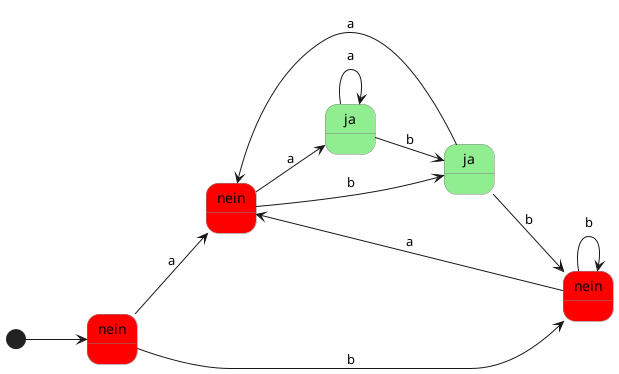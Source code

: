 @startuml
left to right direction

skinparam state {
  BackgroundColor<<YES>> LightGreen
  BackgroundColor<<NO>> Red
  BorderColor Gray
}

[*] --> 0

state "nein" as 0 <<NO>>
state "nein" as 1 <<NO>>
state "ja" as 2 <<YES>>
state "nein" as 3 <<NO>>
state "ja" as 4 <<YES>>

0 --> 1 : a
0 --> 3 : b

1 --> 2 : a
1 --> 4 : b

2 --> 2 : a
2 --> 4 : b

3 --> 1 : a
3 --> 3 : b

4 --> 1 : a
4 --> 3 : b

@enduml
